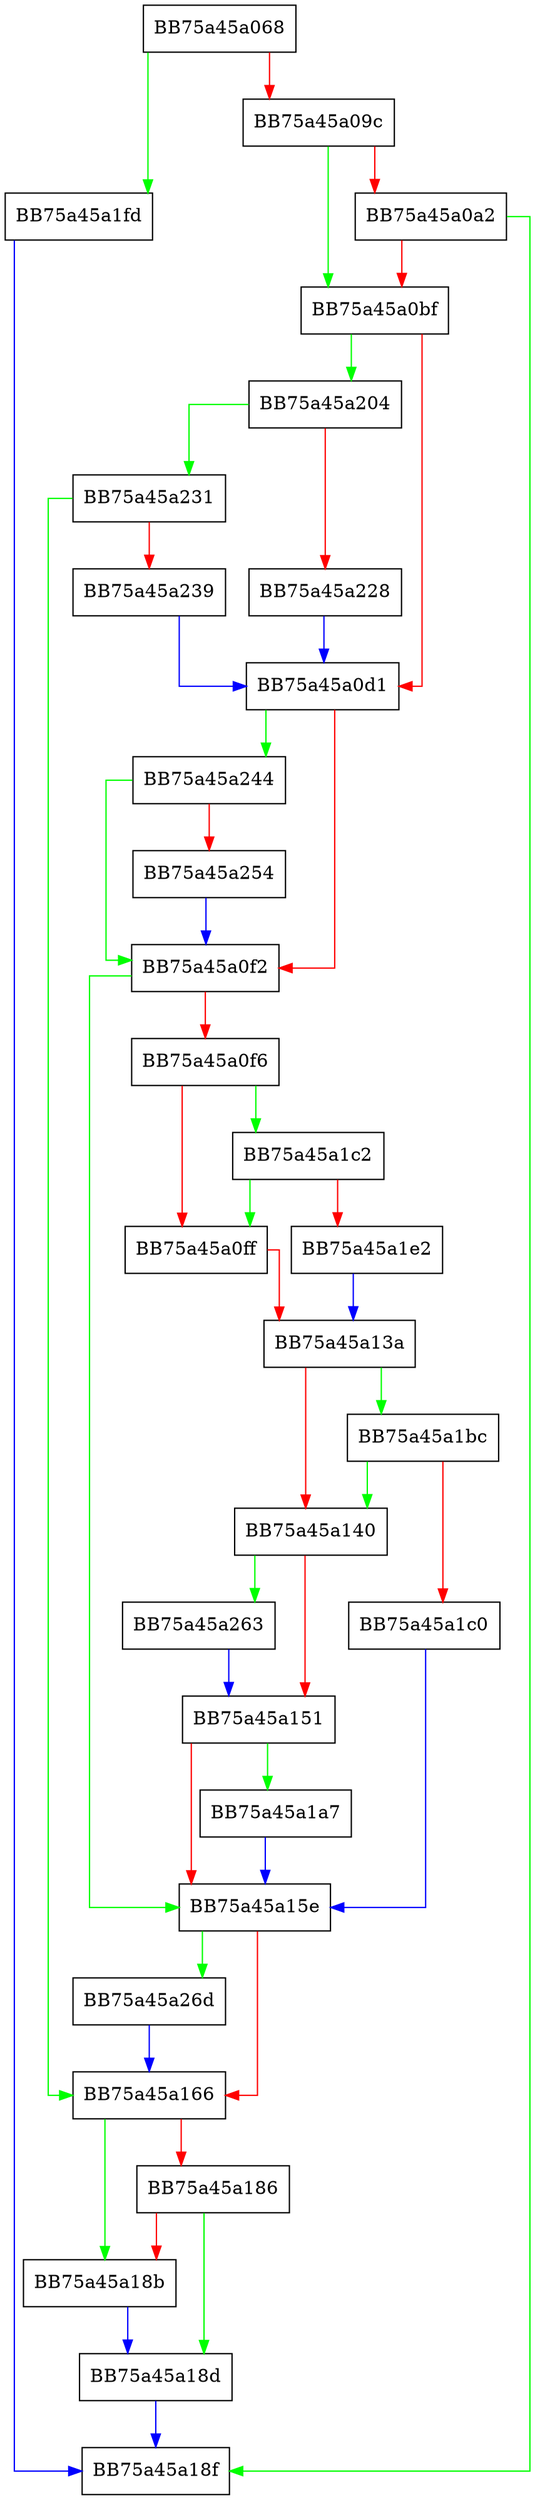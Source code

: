 digraph sqlite3WalCheckpoint {
  node [shape="box"];
  graph [splines=ortho];
  BB75a45a068 -> BB75a45a1fd [color="green"];
  BB75a45a068 -> BB75a45a09c [color="red"];
  BB75a45a09c -> BB75a45a0bf [color="green"];
  BB75a45a09c -> BB75a45a0a2 [color="red"];
  BB75a45a0a2 -> BB75a45a18f [color="green"];
  BB75a45a0a2 -> BB75a45a0bf [color="red"];
  BB75a45a0bf -> BB75a45a204 [color="green"];
  BB75a45a0bf -> BB75a45a0d1 [color="red"];
  BB75a45a0d1 -> BB75a45a244 [color="green"];
  BB75a45a0d1 -> BB75a45a0f2 [color="red"];
  BB75a45a0f2 -> BB75a45a15e [color="green"];
  BB75a45a0f2 -> BB75a45a0f6 [color="red"];
  BB75a45a0f6 -> BB75a45a1c2 [color="green"];
  BB75a45a0f6 -> BB75a45a0ff [color="red"];
  BB75a45a0ff -> BB75a45a13a [color="red"];
  BB75a45a13a -> BB75a45a1bc [color="green"];
  BB75a45a13a -> BB75a45a140 [color="red"];
  BB75a45a140 -> BB75a45a263 [color="green"];
  BB75a45a140 -> BB75a45a151 [color="red"];
  BB75a45a151 -> BB75a45a1a7 [color="green"];
  BB75a45a151 -> BB75a45a15e [color="red"];
  BB75a45a15e -> BB75a45a26d [color="green"];
  BB75a45a15e -> BB75a45a166 [color="red"];
  BB75a45a166 -> BB75a45a18b [color="green"];
  BB75a45a166 -> BB75a45a186 [color="red"];
  BB75a45a186 -> BB75a45a18d [color="green"];
  BB75a45a186 -> BB75a45a18b [color="red"];
  BB75a45a18b -> BB75a45a18d [color="blue"];
  BB75a45a18d -> BB75a45a18f [color="blue"];
  BB75a45a1a7 -> BB75a45a15e [color="blue"];
  BB75a45a1bc -> BB75a45a140 [color="green"];
  BB75a45a1bc -> BB75a45a1c0 [color="red"];
  BB75a45a1c0 -> BB75a45a15e [color="blue"];
  BB75a45a1c2 -> BB75a45a0ff [color="green"];
  BB75a45a1c2 -> BB75a45a1e2 [color="red"];
  BB75a45a1e2 -> BB75a45a13a [color="blue"];
  BB75a45a1fd -> BB75a45a18f [color="blue"];
  BB75a45a204 -> BB75a45a231 [color="green"];
  BB75a45a204 -> BB75a45a228 [color="red"];
  BB75a45a228 -> BB75a45a0d1 [color="blue"];
  BB75a45a231 -> BB75a45a166 [color="green"];
  BB75a45a231 -> BB75a45a239 [color="red"];
  BB75a45a239 -> BB75a45a0d1 [color="blue"];
  BB75a45a244 -> BB75a45a0f2 [color="green"];
  BB75a45a244 -> BB75a45a254 [color="red"];
  BB75a45a254 -> BB75a45a0f2 [color="blue"];
  BB75a45a263 -> BB75a45a151 [color="blue"];
  BB75a45a26d -> BB75a45a166 [color="blue"];
}
